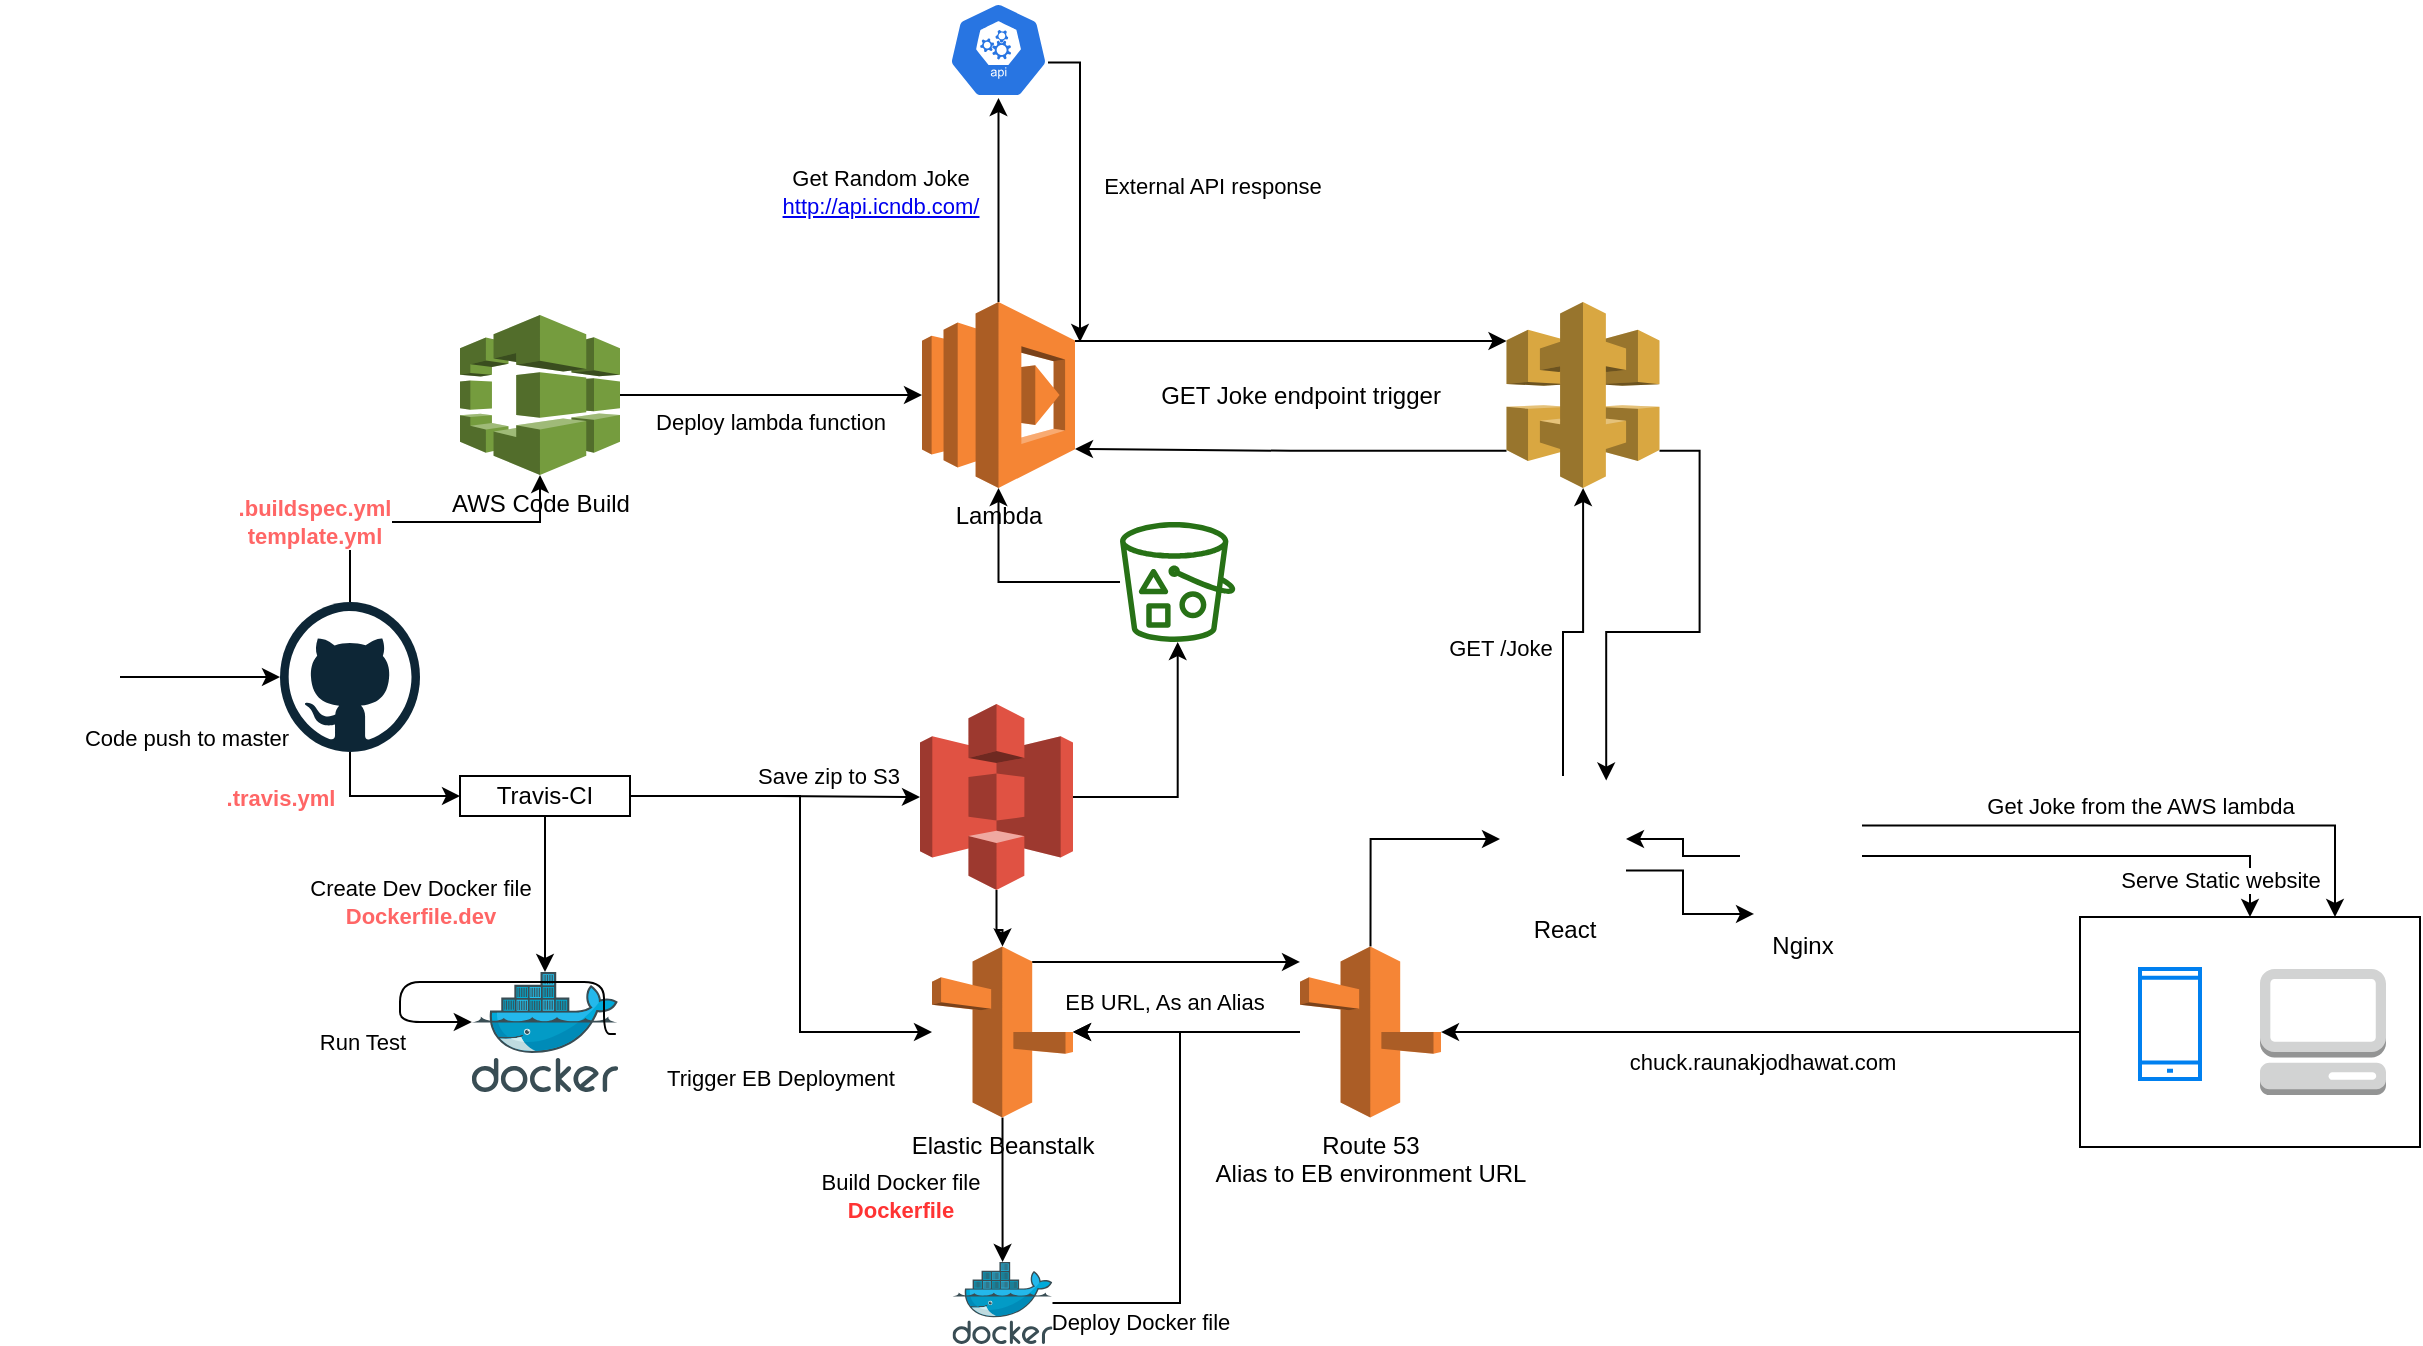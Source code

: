 <mxfile version="12.9.12" type="device"><diagram id="y3Rf8YO18pgo-yMD5z3a" name="Page-2"><mxGraphModel dx="1186" dy="764" grid="1" gridSize="10" guides="1" tooltips="1" connect="1" arrows="1" fold="1" page="1" pageScale="1" pageWidth="827" pageHeight="1169" math="0" shadow="0"><root><mxCell id="YT-me1osaUNlHijxnlYZ-0"/><mxCell id="YT-me1osaUNlHijxnlYZ-1" parent="YT-me1osaUNlHijxnlYZ-0"/><mxCell id="YT-me1osaUNlHijxnlYZ-60" style="edgeStyle=orthogonalEdgeStyle;rounded=0;orthogonalLoop=1;jettySize=auto;html=1;" parent="YT-me1osaUNlHijxnlYZ-1" source="YT-me1osaUNlHijxnlYZ-59" target="YT-me1osaUNlHijxnlYZ-53" edge="1"><mxGeometry relative="1" as="geometry"/></mxCell><mxCell id="YT-me1osaUNlHijxnlYZ-62" value="chuck.raunakjodhawat.com" style="edgeLabel;html=1;align=center;verticalAlign=middle;resizable=0;points=[];" parent="YT-me1osaUNlHijxnlYZ-60" vertex="1" connectable="0"><mxGeometry x="-0.008" y="-1" relative="1" as="geometry"><mxPoint x="-1" y="16" as="offset"/></mxGeometry></mxCell><mxCell id="YT-me1osaUNlHijxnlYZ-59" value="" style="rounded=0;whiteSpace=wrap;html=1;" parent="YT-me1osaUNlHijxnlYZ-1" vertex="1"><mxGeometry x="1040" y="497.5" width="170" height="115" as="geometry"/></mxCell><mxCell id="YT-me1osaUNlHijxnlYZ-36" style="edgeStyle=orthogonalEdgeStyle;rounded=0;orthogonalLoop=1;jettySize=auto;html=1;exitX=1;exitY=0.5;exitDx=0;exitDy=0;" parent="YT-me1osaUNlHijxnlYZ-1" source="YT-me1osaUNlHijxnlYZ-5" target="YT-me1osaUNlHijxnlYZ-12" edge="1"><mxGeometry relative="1" as="geometry"><Array as="points"><mxPoint x="400" y="437"/><mxPoint x="400" y="555"/></Array></mxGeometry></mxCell><mxCell id="YT-me1osaUNlHijxnlYZ-37" value="Trigger EB Deployment" style="edgeLabel;html=1;align=center;verticalAlign=middle;resizable=0;points=[];" parent="YT-me1osaUNlHijxnlYZ-36" vertex="1" connectable="0"><mxGeometry x="0.001" y="-35" relative="1" as="geometry"><mxPoint x="25" y="91" as="offset"/></mxGeometry></mxCell><mxCell id="YT-me1osaUNlHijxnlYZ-3" value="" style="aspect=fixed;html=1;points=[];align=center;image;fontSize=12;image=img/lib/mscae/Docker.svg;" parent="YT-me1osaUNlHijxnlYZ-1" vertex="1"><mxGeometry x="235.91" y="525" width="73.17" height="60" as="geometry"/></mxCell><mxCell id="YT-me1osaUNlHijxnlYZ-22" style="edgeStyle=orthogonalEdgeStyle;rounded=0;orthogonalLoop=1;jettySize=auto;html=1;" parent="YT-me1osaUNlHijxnlYZ-1" source="YT-me1osaUNlHijxnlYZ-4" target="YT-me1osaUNlHijxnlYZ-5" edge="1"><mxGeometry relative="1" as="geometry"><Array as="points"><mxPoint x="175" y="437"/></Array></mxGeometry></mxCell><mxCell id="YT-me1osaUNlHijxnlYZ-51" value="&lt;b&gt;&lt;font color=&quot;#ff6666&quot;&gt;.travis.yml&lt;/font&gt;&lt;/b&gt;" style="edgeLabel;html=1;align=center;verticalAlign=middle;resizable=0;points=[];" parent="YT-me1osaUNlHijxnlYZ-22" vertex="1" connectable="0"><mxGeometry x="-0.48" y="5" relative="1" as="geometry"><mxPoint x="-40" y="2.5" as="offset"/></mxGeometry></mxCell><mxCell id="YT-me1osaUNlHijxnlYZ-23" style="edgeStyle=orthogonalEdgeStyle;rounded=0;orthogonalLoop=1;jettySize=auto;html=1;" parent="YT-me1osaUNlHijxnlYZ-1" source="YT-me1osaUNlHijxnlYZ-4" target="YT-me1osaUNlHijxnlYZ-9" edge="1"><mxGeometry relative="1" as="geometry"><Array as="points"><mxPoint x="175" y="300"/></Array></mxGeometry></mxCell><mxCell id="YT-me1osaUNlHijxnlYZ-52" value="&lt;b&gt;&lt;font color=&quot;#ff6666&quot;&gt;.buildspec.yml&lt;br&gt;template.yml&lt;/font&gt;&lt;/b&gt;" style="edgeLabel;html=1;align=center;verticalAlign=middle;resizable=0;points=[];" parent="YT-me1osaUNlHijxnlYZ-23" vertex="1" connectable="0"><mxGeometry x="-0.158" y="-17" relative="1" as="geometry"><mxPoint x="-45" y="-17" as="offset"/></mxGeometry></mxCell><mxCell id="YT-me1osaUNlHijxnlYZ-4" value="" style="dashed=0;outlineConnect=0;html=1;align=center;labelPosition=center;verticalLabelPosition=bottom;verticalAlign=top;shape=mxgraph.weblogos.github" parent="YT-me1osaUNlHijxnlYZ-1" vertex="1"><mxGeometry x="140" y="340" width="70" height="75" as="geometry"/></mxCell><mxCell id="YT-me1osaUNlHijxnlYZ-31" style="edgeStyle=orthogonalEdgeStyle;rounded=0;orthogonalLoop=1;jettySize=auto;html=1;exitX=0.5;exitY=1;exitDx=0;exitDy=0;" parent="YT-me1osaUNlHijxnlYZ-1" source="YT-me1osaUNlHijxnlYZ-5" target="YT-me1osaUNlHijxnlYZ-3" edge="1"><mxGeometry relative="1" as="geometry"/></mxCell><mxCell id="YT-me1osaUNlHijxnlYZ-32" value="Create Dev Docker file&lt;br&gt;&lt;b&gt;&lt;font color=&quot;#ff6666&quot;&gt;Dockerfile.dev&lt;/font&gt;&lt;/b&gt;" style="edgeLabel;html=1;align=center;verticalAlign=middle;resizable=0;points=[];" parent="YT-me1osaUNlHijxnlYZ-31" vertex="1" connectable="0"><mxGeometry x="0.128" y="1" relative="1" as="geometry"><mxPoint x="-63.5" y="-1" as="offset"/></mxGeometry></mxCell><mxCell id="YT-me1osaUNlHijxnlYZ-39" style="edgeStyle=orthogonalEdgeStyle;rounded=0;orthogonalLoop=1;jettySize=auto;html=1;" parent="YT-me1osaUNlHijxnlYZ-1" source="YT-me1osaUNlHijxnlYZ-5" target="YT-me1osaUNlHijxnlYZ-38" edge="1"><mxGeometry relative="1" as="geometry"/></mxCell><mxCell id="YT-me1osaUNlHijxnlYZ-40" value="Save zip to S3" style="edgeLabel;html=1;align=center;verticalAlign=middle;resizable=0;points=[];" parent="YT-me1osaUNlHijxnlYZ-39" vertex="1" connectable="0"><mxGeometry x="0.45" y="2" relative="1" as="geometry"><mxPoint x="-6.5" y="-8.5" as="offset"/></mxGeometry></mxCell><mxCell id="YT-me1osaUNlHijxnlYZ-5" value="Travis-CI" style="rounded=0;whiteSpace=wrap;html=1;" parent="YT-me1osaUNlHijxnlYZ-1" vertex="1"><mxGeometry x="230" y="427" width="85" height="20" as="geometry"/></mxCell><mxCell id="YT-me1osaUNlHijxnlYZ-14" style="edgeStyle=orthogonalEdgeStyle;rounded=0;orthogonalLoop=1;jettySize=auto;html=1;" parent="YT-me1osaUNlHijxnlYZ-1" source="YT-me1osaUNlHijxnlYZ-7" target="YT-me1osaUNlHijxnlYZ-4" edge="1"><mxGeometry relative="1" as="geometry"/></mxCell><mxCell id="YT-me1osaUNlHijxnlYZ-15" value="Code push to master" style="edgeLabel;html=1;align=center;verticalAlign=middle;resizable=0;points=[];" parent="YT-me1osaUNlHijxnlYZ-14" vertex="1" connectable="0"><mxGeometry x="-0.429" y="-1" relative="1" as="geometry"><mxPoint x="10" y="29" as="offset"/></mxGeometry></mxCell><mxCell id="YT-me1osaUNlHijxnlYZ-7" value="" style="shape=image;html=1;verticalAlign=top;verticalLabelPosition=bottom;labelBackgroundColor=#ffffff;imageAspect=0;aspect=fixed;image=https://cdn2.iconfinder.com/data/icons/picol-vector/32/source_code-128.png" parent="YT-me1osaUNlHijxnlYZ-1" vertex="1"><mxGeometry y="347.5" width="60" height="60" as="geometry"/></mxCell><mxCell id="YT-me1osaUNlHijxnlYZ-70" style="edgeStyle=orthogonalEdgeStyle;rounded=0;orthogonalLoop=1;jettySize=auto;html=1;" parent="YT-me1osaUNlHijxnlYZ-1" source="YT-me1osaUNlHijxnlYZ-9" target="YT-me1osaUNlHijxnlYZ-69" edge="1"><mxGeometry relative="1" as="geometry"/></mxCell><mxCell id="YT-me1osaUNlHijxnlYZ-71" value="Deploy lambda function" style="edgeLabel;html=1;align=center;verticalAlign=middle;resizable=0;points=[];" parent="YT-me1osaUNlHijxnlYZ-70" vertex="1" connectable="0"><mxGeometry x="-0.007" y="-3" relative="1" as="geometry"><mxPoint y="10.5" as="offset"/></mxGeometry></mxCell><mxCell id="YT-me1osaUNlHijxnlYZ-9" value="AWS Code Build" style="outlineConnect=0;dashed=0;verticalLabelPosition=bottom;verticalAlign=top;align=center;html=1;shape=mxgraph.aws3.codebuild;fillColor=#759C3E;gradientColor=none;" parent="YT-me1osaUNlHijxnlYZ-1" vertex="1"><mxGeometry x="230" y="196.5" width="80" height="80" as="geometry"/></mxCell><mxCell id="YT-me1osaUNlHijxnlYZ-46" style="edgeStyle=orthogonalEdgeStyle;rounded=0;orthogonalLoop=1;jettySize=auto;html=1;" parent="YT-me1osaUNlHijxnlYZ-1" source="YT-me1osaUNlHijxnlYZ-12" target="YT-me1osaUNlHijxnlYZ-41" edge="1"><mxGeometry relative="1" as="geometry"/></mxCell><mxCell id="YT-me1osaUNlHijxnlYZ-47" value="Build Docker file&lt;br&gt;&lt;font color=&quot;#ff3333&quot;&gt;&lt;b&gt;Dockerfile&lt;/b&gt;&lt;/font&gt;" style="edgeLabel;html=1;align=center;verticalAlign=middle;resizable=0;points=[];" parent="YT-me1osaUNlHijxnlYZ-46" vertex="1" connectable="0"><mxGeometry x="0.086" y="4" relative="1" as="geometry"><mxPoint x="-55.3" as="offset"/></mxGeometry></mxCell><mxCell id="YT-me1osaUNlHijxnlYZ-63" style="edgeStyle=orthogonalEdgeStyle;rounded=0;orthogonalLoop=1;jettySize=auto;html=1;exitX=0.71;exitY=0.09;exitDx=0;exitDy=0;exitPerimeter=0;" parent="YT-me1osaUNlHijxnlYZ-1" source="YT-me1osaUNlHijxnlYZ-12" target="YT-me1osaUNlHijxnlYZ-53" edge="1"><mxGeometry relative="1" as="geometry"><Array as="points"><mxPoint x="680" y="520"/><mxPoint x="680" y="520"/></Array></mxGeometry></mxCell><mxCell id="YT-me1osaUNlHijxnlYZ-64" value="EB URL, As an Alias" style="edgeLabel;html=1;align=center;verticalAlign=middle;resizable=0;points=[];" parent="YT-me1osaUNlHijxnlYZ-63" vertex="1" connectable="0"><mxGeometry x="-0.015" y="-1" relative="1" as="geometry"><mxPoint y="19.06" as="offset"/></mxGeometry></mxCell><mxCell id="YT-me1osaUNlHijxnlYZ-12" value="Elastic Beanstalk&lt;br&gt;" style="outlineConnect=0;dashed=0;verticalLabelPosition=bottom;verticalAlign=top;align=center;html=1;shape=mxgraph.aws3.route_53;fillColor=#F58536;gradientColor=none;" parent="YT-me1osaUNlHijxnlYZ-1" vertex="1"><mxGeometry x="466" y="512.25" width="70.5" height="85.5" as="geometry"/></mxCell><mxCell id="YT-me1osaUNlHijxnlYZ-67" style="edgeStyle=orthogonalEdgeStyle;rounded=0;orthogonalLoop=1;jettySize=auto;html=1;entryX=0.5;entryY=0;entryDx=0;entryDy=0;" parent="YT-me1osaUNlHijxnlYZ-1" source="NrE_JMtW26jVW1MYMQZ7-0" target="YT-me1osaUNlHijxnlYZ-59" edge="1"><mxGeometry relative="1" as="geometry"/></mxCell><mxCell id="YT-me1osaUNlHijxnlYZ-68" value="Serve Static website" style="edgeLabel;html=1;align=center;verticalAlign=middle;resizable=0;points=[];" parent="YT-me1osaUNlHijxnlYZ-67" vertex="1" connectable="0"><mxGeometry x="-0.627" y="2" relative="1" as="geometry"><mxPoint x="137" y="13.5" as="offset"/></mxGeometry></mxCell><mxCell id="YT-me1osaUNlHijxnlYZ-73" style="edgeStyle=orthogonalEdgeStyle;rounded=0;orthogonalLoop=1;jettySize=auto;html=1;" parent="YT-me1osaUNlHijxnlYZ-1" source="YT-me1osaUNlHijxnlYZ-13" target="YT-me1osaUNlHijxnlYZ-72" edge="1"><mxGeometry relative="1" as="geometry"/></mxCell><mxCell id="YT-me1osaUNlHijxnlYZ-74" value="GET /Joke" style="edgeLabel;html=1;align=center;verticalAlign=middle;resizable=0;points=[];" parent="YT-me1osaUNlHijxnlYZ-73" vertex="1" connectable="0"><mxGeometry x="-0.167" y="1" relative="1" as="geometry"><mxPoint x="-30.5" as="offset"/></mxGeometry></mxCell><mxCell id="YT-me1osaUNlHijxnlYZ-84" style="edgeStyle=orthogonalEdgeStyle;rounded=0;orthogonalLoop=1;jettySize=auto;html=1;exitX=1;exitY=0.25;exitDx=0;exitDy=0;entryX=0.75;entryY=0;entryDx=0;entryDy=0;" parent="YT-me1osaUNlHijxnlYZ-1" source="NrE_JMtW26jVW1MYMQZ7-0" target="YT-me1osaUNlHijxnlYZ-59" edge="1"><mxGeometry relative="1" as="geometry"/></mxCell><mxCell id="YT-me1osaUNlHijxnlYZ-85" value="Get Joke from the AWS lambda" style="edgeLabel;html=1;align=center;verticalAlign=middle;resizable=0;points=[];" parent="YT-me1osaUNlHijxnlYZ-84" vertex="1" connectable="0"><mxGeometry x="0.097" y="1" relative="1" as="geometry"><mxPoint x="-16" y="-9.29" as="offset"/></mxGeometry></mxCell><mxCell id="NrE_JMtW26jVW1MYMQZ7-6" style="edgeStyle=orthogonalEdgeStyle;rounded=0;orthogonalLoop=1;jettySize=auto;html=1;exitX=1;exitY=0.75;exitDx=0;exitDy=0;entryX=0.115;entryY=0.975;entryDx=0;entryDy=0;entryPerimeter=0;" edge="1" parent="YT-me1osaUNlHijxnlYZ-1" source="YT-me1osaUNlHijxnlYZ-13" target="NrE_JMtW26jVW1MYMQZ7-0"><mxGeometry relative="1" as="geometry"/></mxCell><mxCell id="YT-me1osaUNlHijxnlYZ-13" value="React" style="shape=image;html=1;verticalAlign=top;verticalLabelPosition=bottom;labelBackgroundColor=#ffffff;imageAspect=0;aspect=fixed;image=https://cdn4.iconfinder.com/data/icons/logos-3/600/React.js_logo-128.png" parent="YT-me1osaUNlHijxnlYZ-1" vertex="1"><mxGeometry x="750" y="427" width="63" height="63" as="geometry"/></mxCell><mxCell id="YT-me1osaUNlHijxnlYZ-29" value="" style="edgeStyle=segmentEdgeStyle;endArrow=classic;html=1;exitX=0.984;exitY=0.517;exitDx=0;exitDy=0;exitPerimeter=0;" parent="YT-me1osaUNlHijxnlYZ-1" source="YT-me1osaUNlHijxnlYZ-3" target="YT-me1osaUNlHijxnlYZ-3" edge="1"><mxGeometry width="50" height="50" relative="1" as="geometry"><mxPoint x="390" y="400" as="sourcePoint"/><mxPoint x="360" y="630" as="targetPoint"/><Array as="points"><mxPoint x="302" y="530"/><mxPoint x="200" y="530"/><mxPoint x="200" y="550"/></Array></mxGeometry></mxCell><mxCell id="YT-me1osaUNlHijxnlYZ-30" value="Run Test" style="edgeLabel;html=1;align=center;verticalAlign=middle;resizable=0;points=[];" parent="YT-me1osaUNlHijxnlYZ-29" vertex="1" connectable="0"><mxGeometry x="0.166" y="-1" relative="1" as="geometry"><mxPoint x="-43.02" y="31" as="offset"/></mxGeometry></mxCell><mxCell id="YT-me1osaUNlHijxnlYZ-48" style="edgeStyle=orthogonalEdgeStyle;rounded=0;orthogonalLoop=1;jettySize=auto;html=1;" parent="YT-me1osaUNlHijxnlYZ-1" source="YT-me1osaUNlHijxnlYZ-38" target="YT-me1osaUNlHijxnlYZ-12" edge="1"><mxGeometry relative="1" as="geometry"/></mxCell><mxCell id="NrE_JMtW26jVW1MYMQZ7-2" style="edgeStyle=orthogonalEdgeStyle;rounded=0;orthogonalLoop=1;jettySize=auto;html=1;" edge="1" parent="YT-me1osaUNlHijxnlYZ-1" source="YT-me1osaUNlHijxnlYZ-38" target="NrE_JMtW26jVW1MYMQZ7-1"><mxGeometry relative="1" as="geometry"/></mxCell><mxCell id="YT-me1osaUNlHijxnlYZ-38" value="" style="outlineConnect=0;dashed=0;verticalLabelPosition=bottom;verticalAlign=top;align=center;html=1;shape=mxgraph.aws3.s3;fillColor=#E05243;gradientColor=none;" parent="YT-me1osaUNlHijxnlYZ-1" vertex="1"><mxGeometry x="460" y="391" width="76.5" height="93" as="geometry"/></mxCell><mxCell id="YT-me1osaUNlHijxnlYZ-49" style="edgeStyle=orthogonalEdgeStyle;rounded=0;orthogonalLoop=1;jettySize=auto;html=1;entryX=1;entryY=0.5;entryDx=0;entryDy=0;entryPerimeter=0;" parent="YT-me1osaUNlHijxnlYZ-1" source="YT-me1osaUNlHijxnlYZ-41" target="YT-me1osaUNlHijxnlYZ-12" edge="1"><mxGeometry relative="1" as="geometry"><mxPoint x="610" y="550" as="targetPoint"/><Array as="points"><mxPoint x="590" y="691"/><mxPoint x="590" y="555"/></Array></mxGeometry></mxCell><mxCell id="YT-me1osaUNlHijxnlYZ-50" value="Deploy Docker file" style="edgeLabel;html=1;align=center;verticalAlign=middle;resizable=0;points=[];" parent="YT-me1osaUNlHijxnlYZ-49" vertex="1" connectable="0"><mxGeometry x="-0.543" y="-1" relative="1" as="geometry"><mxPoint x="-14.25" y="8.5" as="offset"/></mxGeometry></mxCell><mxCell id="YT-me1osaUNlHijxnlYZ-41" value="" style="aspect=fixed;html=1;points=[];align=center;image;fontSize=12;image=img/lib/mscae/Docker.svg;" parent="YT-me1osaUNlHijxnlYZ-1" vertex="1"><mxGeometry x="476.25" y="670" width="50" height="41" as="geometry"/></mxCell><mxCell id="YT-me1osaUNlHijxnlYZ-54" style="edgeStyle=orthogonalEdgeStyle;rounded=0;orthogonalLoop=1;jettySize=auto;html=1;" parent="YT-me1osaUNlHijxnlYZ-1" source="YT-me1osaUNlHijxnlYZ-53" target="YT-me1osaUNlHijxnlYZ-12" edge="1"><mxGeometry relative="1" as="geometry"/></mxCell><mxCell id="YT-me1osaUNlHijxnlYZ-66" style="edgeStyle=orthogonalEdgeStyle;rounded=0;orthogonalLoop=1;jettySize=auto;html=1;exitX=0.5;exitY=0;exitDx=0;exitDy=0;exitPerimeter=0;entryX=0;entryY=0.5;entryDx=0;entryDy=0;" parent="YT-me1osaUNlHijxnlYZ-1" source="YT-me1osaUNlHijxnlYZ-53" target="YT-me1osaUNlHijxnlYZ-13" edge="1"><mxGeometry relative="1" as="geometry"/></mxCell><mxCell id="YT-me1osaUNlHijxnlYZ-53" value="Route 53&lt;br&gt;Alias to EB environment URL" style="outlineConnect=0;dashed=0;verticalLabelPosition=bottom;verticalAlign=top;align=center;html=1;shape=mxgraph.aws3.route_53;fillColor=#F58536;gradientColor=none;" parent="YT-me1osaUNlHijxnlYZ-1" vertex="1"><mxGeometry x="650" y="512.25" width="70.5" height="85.5" as="geometry"/></mxCell><mxCell id="YT-me1osaUNlHijxnlYZ-57" value="" style="html=1;verticalLabelPosition=bottom;align=center;labelBackgroundColor=#ffffff;verticalAlign=top;strokeWidth=2;strokeColor=#0080F0;shadow=0;dashed=0;shape=mxgraph.ios7.icons.smartphone;" parent="YT-me1osaUNlHijxnlYZ-1" vertex="1"><mxGeometry x="1070" y="523.5" width="30" height="55" as="geometry"/></mxCell><mxCell id="YT-me1osaUNlHijxnlYZ-58" value="" style="outlineConnect=0;dashed=0;verticalLabelPosition=bottom;verticalAlign=top;align=center;html=1;shape=mxgraph.aws3.management_console;fillColor=#D2D3D3;gradientColor=none;" parent="YT-me1osaUNlHijxnlYZ-1" vertex="1"><mxGeometry x="1130" y="523.5" width="63" height="63" as="geometry"/></mxCell><mxCell id="YT-me1osaUNlHijxnlYZ-75" style="edgeStyle=orthogonalEdgeStyle;rounded=0;orthogonalLoop=1;jettySize=auto;html=1;exitX=1;exitY=0.21;exitDx=0;exitDy=0;exitPerimeter=0;entryX=0;entryY=0.21;entryDx=0;entryDy=0;entryPerimeter=0;" parent="YT-me1osaUNlHijxnlYZ-1" source="YT-me1osaUNlHijxnlYZ-69" target="YT-me1osaUNlHijxnlYZ-72" edge="1"><mxGeometry relative="1" as="geometry"/></mxCell><mxCell id="YT-me1osaUNlHijxnlYZ-79" style="edgeStyle=orthogonalEdgeStyle;rounded=0;orthogonalLoop=1;jettySize=auto;html=1;entryX=0.5;entryY=1;entryDx=0;entryDy=0;entryPerimeter=0;" parent="YT-me1osaUNlHijxnlYZ-1" source="YT-me1osaUNlHijxnlYZ-69" target="YT-me1osaUNlHijxnlYZ-78" edge="1"><mxGeometry relative="1" as="geometry"/></mxCell><mxCell id="YT-me1osaUNlHijxnlYZ-80" value="Get Random Joke&lt;br&gt;&lt;a href=&quot;http://api.icndb.com/&quot;&gt;http://api.icndb.com/&lt;/a&gt;" style="edgeLabel;html=1;align=center;verticalAlign=middle;resizable=0;points=[];" parent="YT-me1osaUNlHijxnlYZ-79" vertex="1" connectable="0"><mxGeometry x="0.078" y="-2" relative="1" as="geometry"><mxPoint x="-61.3" as="offset"/></mxGeometry></mxCell><mxCell id="YT-me1osaUNlHijxnlYZ-69" value="Lambda" style="outlineConnect=0;dashed=0;verticalLabelPosition=bottom;verticalAlign=top;align=center;html=1;shape=mxgraph.aws3.lambda;fillColor=#F58534;gradientColor=none;" parent="YT-me1osaUNlHijxnlYZ-1" vertex="1"><mxGeometry x="461" y="190" width="76.5" height="93" as="geometry"/></mxCell><mxCell id="YT-me1osaUNlHijxnlYZ-76" style="edgeStyle=orthogonalEdgeStyle;rounded=0;orthogonalLoop=1;jettySize=auto;html=1;exitX=0;exitY=0.8;exitDx=0;exitDy=0;exitPerimeter=0;entryX=1;entryY=0.79;entryDx=0;entryDy=0;entryPerimeter=0;" parent="YT-me1osaUNlHijxnlYZ-1" source="YT-me1osaUNlHijxnlYZ-72" target="YT-me1osaUNlHijxnlYZ-69" edge="1"><mxGeometry relative="1" as="geometry"/></mxCell><mxCell id="YT-me1osaUNlHijxnlYZ-83" style="edgeStyle=orthogonalEdgeStyle;rounded=0;orthogonalLoop=1;jettySize=auto;html=1;exitX=1;exitY=0.8;exitDx=0;exitDy=0;exitPerimeter=0;entryX=0.843;entryY=0.036;entryDx=0;entryDy=0;entryPerimeter=0;" parent="YT-me1osaUNlHijxnlYZ-1" source="YT-me1osaUNlHijxnlYZ-72" target="YT-me1osaUNlHijxnlYZ-13" edge="1"><mxGeometry relative="1" as="geometry"/></mxCell><mxCell id="YT-me1osaUNlHijxnlYZ-72" value="" style="outlineConnect=0;dashed=0;verticalLabelPosition=bottom;verticalAlign=top;align=center;html=1;shape=mxgraph.aws3.api_gateway;fillColor=#D9A741;gradientColor=none;" parent="YT-me1osaUNlHijxnlYZ-1" vertex="1"><mxGeometry x="753.25" y="190" width="76.5" height="93" as="geometry"/></mxCell><mxCell id="YT-me1osaUNlHijxnlYZ-77" value="GET Joke endpoint trigger" style="text;html=1;align=center;verticalAlign=middle;resizable=0;points=[];autosize=1;" parent="YT-me1osaUNlHijxnlYZ-1" vertex="1"><mxGeometry x="570" y="226.5" width="160" height="20" as="geometry"/></mxCell><mxCell id="YT-me1osaUNlHijxnlYZ-81" style="edgeStyle=orthogonalEdgeStyle;rounded=0;orthogonalLoop=1;jettySize=auto;html=1;exitX=0.995;exitY=0.63;exitDx=0;exitDy=0;exitPerimeter=0;" parent="YT-me1osaUNlHijxnlYZ-1" source="YT-me1osaUNlHijxnlYZ-78" edge="1"><mxGeometry relative="1" as="geometry"><mxPoint x="540" y="210" as="targetPoint"/><Array as="points"><mxPoint x="540" y="70"/></Array></mxGeometry></mxCell><mxCell id="YT-me1osaUNlHijxnlYZ-82" value="External API response" style="edgeLabel;html=1;align=center;verticalAlign=middle;resizable=0;points=[];" parent="YT-me1osaUNlHijxnlYZ-81" vertex="1" connectable="0"><mxGeometry x="-0.354" y="3" relative="1" as="geometry"><mxPoint x="62.7" y="27.1" as="offset"/></mxGeometry></mxCell><mxCell id="YT-me1osaUNlHijxnlYZ-78" value="" style="html=1;dashed=0;whitespace=wrap;fillColor=#2875E2;strokeColor=#ffffff;points=[[0.005,0.63,0],[0.1,0.2,0],[0.9,0.2,0],[0.5,0,0],[0.995,0.63,0],[0.72,0.99,0],[0.5,1,0],[0.28,0.99,0]];shape=mxgraph.kubernetes.icon;prIcon=api" parent="YT-me1osaUNlHijxnlYZ-1" vertex="1"><mxGeometry x="474.25" y="40" width="50" height="48" as="geometry"/></mxCell><mxCell id="NrE_JMtW26jVW1MYMQZ7-5" style="edgeStyle=orthogonalEdgeStyle;rounded=0;orthogonalLoop=1;jettySize=auto;html=1;" edge="1" parent="YT-me1osaUNlHijxnlYZ-1" source="NrE_JMtW26jVW1MYMQZ7-0" target="YT-me1osaUNlHijxnlYZ-13"><mxGeometry relative="1" as="geometry"/></mxCell><mxCell id="NrE_JMtW26jVW1MYMQZ7-0" value="Nginx" style="shape=image;html=1;verticalAlign=top;verticalLabelPosition=bottom;labelBackgroundColor=#ffffff;imageAspect=0;aspect=fixed;image=https://cdn4.iconfinder.com/data/icons/logos-brands-5/24/nginx-128.png" vertex="1" parent="YT-me1osaUNlHijxnlYZ-1"><mxGeometry x="870" y="436.5" width="61" height="61" as="geometry"/></mxCell><mxCell id="NrE_JMtW26jVW1MYMQZ7-3" style="edgeStyle=orthogonalEdgeStyle;rounded=0;orthogonalLoop=1;jettySize=auto;html=1;" edge="1" parent="YT-me1osaUNlHijxnlYZ-1" source="NrE_JMtW26jVW1MYMQZ7-1" target="YT-me1osaUNlHijxnlYZ-69"><mxGeometry relative="1" as="geometry"/></mxCell><mxCell id="NrE_JMtW26jVW1MYMQZ7-1" value="" style="outlineConnect=0;fontColor=#232F3E;gradientColor=none;fillColor=#277116;strokeColor=none;dashed=0;verticalLabelPosition=bottom;verticalAlign=top;align=center;html=1;fontSize=12;fontStyle=0;aspect=fixed;pointerEvents=1;shape=mxgraph.aws4.bucket_with_objects;" vertex="1" parent="YT-me1osaUNlHijxnlYZ-1"><mxGeometry x="560" y="300" width="57.69" height="60" as="geometry"/></mxCell></root></mxGraphModel></diagram></mxfile>